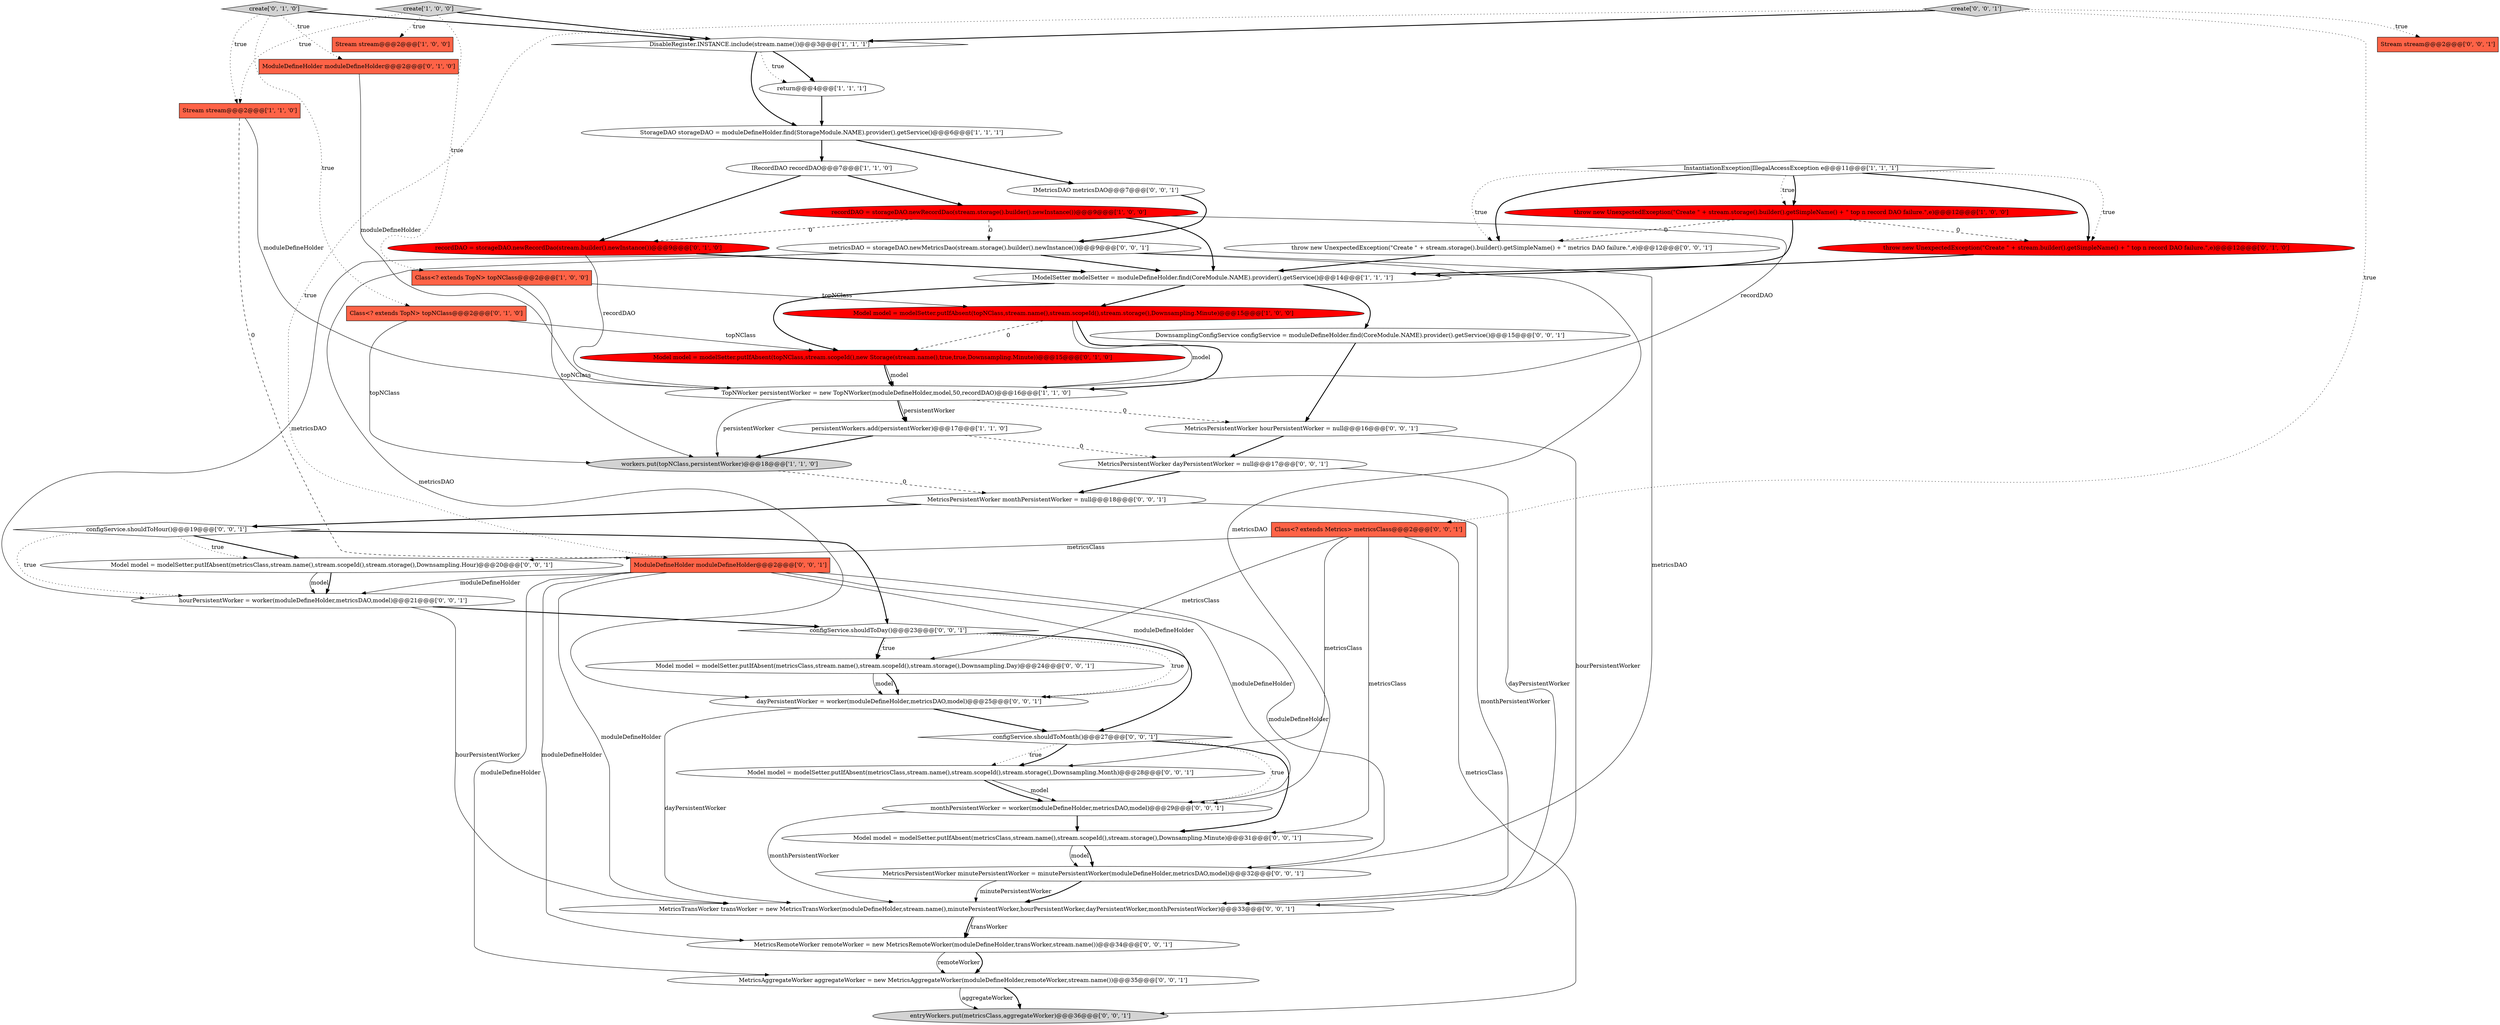 digraph {
15 [style = filled, label = "recordDAO = storageDAO.newRecordDao(stream.storage().builder().newInstance())@@@9@@@['1', '0', '0']", fillcolor = red, shape = ellipse image = "AAA1AAABBB1BBB"];
23 [style = filled, label = "Stream stream@@@2@@@['0', '0', '1']", fillcolor = tomato, shape = box image = "AAA0AAABBB3BBB"];
16 [style = filled, label = "create['0', '1', '0']", fillcolor = lightgray, shape = diamond image = "AAA0AAABBB2BBB"];
8 [style = filled, label = "Stream stream@@@2@@@['1', '1', '0']", fillcolor = tomato, shape = box image = "AAA0AAABBB1BBB"];
34 [style = filled, label = "MetricsPersistentWorker hourPersistentWorker = null@@@16@@@['0', '0', '1']", fillcolor = white, shape = ellipse image = "AAA0AAABBB3BBB"];
9 [style = filled, label = "return@@@4@@@['1', '1', '1']", fillcolor = white, shape = ellipse image = "AAA0AAABBB1BBB"];
21 [style = filled, label = "throw new UnexpectedException(\"Create \" + stream.builder().getSimpleName() + \" top n record DAO failure.\",e)@@@12@@@['0', '1', '0']", fillcolor = red, shape = ellipse image = "AAA1AAABBB2BBB"];
10 [style = filled, label = "workers.put(topNClass,persistentWorker)@@@18@@@['1', '1', '0']", fillcolor = lightgray, shape = ellipse image = "AAA0AAABBB1BBB"];
0 [style = filled, label = "InstantiationException|IllegalAccessException e@@@11@@@['1', '1', '1']", fillcolor = white, shape = diamond image = "AAA0AAABBB1BBB"];
27 [style = filled, label = "MetricsPersistentWorker monthPersistentWorker = null@@@18@@@['0', '0', '1']", fillcolor = white, shape = ellipse image = "AAA0AAABBB3BBB"];
42 [style = filled, label = "create['0', '0', '1']", fillcolor = lightgray, shape = diamond image = "AAA0AAABBB3BBB"];
29 [style = filled, label = "MetricsAggregateWorker aggregateWorker = new MetricsAggregateWorker(moduleDefineHolder,remoteWorker,stream.name())@@@35@@@['0', '0', '1']", fillcolor = white, shape = ellipse image = "AAA0AAABBB3BBB"];
19 [style = filled, label = "Model model = modelSetter.putIfAbsent(topNClass,stream.scopeId(),new Storage(stream.name(),true,true,Downsampling.Minute))@@@15@@@['0', '1', '0']", fillcolor = red, shape = ellipse image = "AAA1AAABBB2BBB"];
4 [style = filled, label = "IRecordDAO recordDAO@@@7@@@['1', '1', '0']", fillcolor = white, shape = ellipse image = "AAA0AAABBB1BBB"];
26 [style = filled, label = "Model model = modelSetter.putIfAbsent(metricsClass,stream.name(),stream.scopeId(),stream.storage(),Downsampling.Hour)@@@20@@@['0', '0', '1']", fillcolor = white, shape = ellipse image = "AAA0AAABBB3BBB"];
5 [style = filled, label = "Class<? extends TopN> topNClass@@@2@@@['1', '0', '0']", fillcolor = tomato, shape = box image = "AAA0AAABBB1BBB"];
30 [style = filled, label = "configService.shouldToMonth()@@@27@@@['0', '0', '1']", fillcolor = white, shape = diamond image = "AAA0AAABBB3BBB"];
6 [style = filled, label = "persistentWorkers.add(persistentWorker)@@@17@@@['1', '1', '0']", fillcolor = white, shape = ellipse image = "AAA0AAABBB1BBB"];
40 [style = filled, label = "IMetricsDAO metricsDAO@@@7@@@['0', '0', '1']", fillcolor = white, shape = ellipse image = "AAA0AAABBB3BBB"];
38 [style = filled, label = "hourPersistentWorker = worker(moduleDefineHolder,metricsDAO,model)@@@21@@@['0', '0', '1']", fillcolor = white, shape = ellipse image = "AAA0AAABBB3BBB"];
36 [style = filled, label = "MetricsTransWorker transWorker = new MetricsTransWorker(moduleDefineHolder,stream.name(),minutePersistentWorker,hourPersistentWorker,dayPersistentWorker,monthPersistentWorker)@@@33@@@['0', '0', '1']", fillcolor = white, shape = ellipse image = "AAA0AAABBB3BBB"];
41 [style = filled, label = "Model model = modelSetter.putIfAbsent(metricsClass,stream.name(),stream.scopeId(),stream.storage(),Downsampling.Minute)@@@31@@@['0', '0', '1']", fillcolor = white, shape = ellipse image = "AAA0AAABBB3BBB"];
43 [style = filled, label = "MetricsRemoteWorker remoteWorker = new MetricsRemoteWorker(moduleDefineHolder,transWorker,stream.name())@@@34@@@['0', '0', '1']", fillcolor = white, shape = ellipse image = "AAA0AAABBB3BBB"];
22 [style = filled, label = "Model model = modelSetter.putIfAbsent(metricsClass,stream.name(),stream.scopeId(),stream.storage(),Downsampling.Day)@@@24@@@['0', '0', '1']", fillcolor = white, shape = ellipse image = "AAA0AAABBB3BBB"];
18 [style = filled, label = "recordDAO = storageDAO.newRecordDao(stream.builder().newInstance())@@@9@@@['0', '1', '0']", fillcolor = red, shape = ellipse image = "AAA1AAABBB2BBB"];
7 [style = filled, label = "TopNWorker persistentWorker = new TopNWorker(moduleDefineHolder,model,50,recordDAO)@@@16@@@['1', '1', '0']", fillcolor = white, shape = ellipse image = "AAA0AAABBB1BBB"];
24 [style = filled, label = "configService.shouldToHour()@@@19@@@['0', '0', '1']", fillcolor = white, shape = diamond image = "AAA0AAABBB3BBB"];
46 [style = filled, label = "MetricsPersistentWorker minutePersistentWorker = minutePersistentWorker(moduleDefineHolder,metricsDAO,model)@@@32@@@['0', '0', '1']", fillcolor = white, shape = ellipse image = "AAA0AAABBB3BBB"];
13 [style = filled, label = "create['1', '0', '0']", fillcolor = lightgray, shape = diamond image = "AAA0AAABBB1BBB"];
2 [style = filled, label = "DisableRegister.INSTANCE.include(stream.name())@@@3@@@['1', '1', '1']", fillcolor = white, shape = diamond image = "AAA0AAABBB1BBB"];
35 [style = filled, label = "MetricsPersistentWorker dayPersistentWorker = null@@@17@@@['0', '0', '1']", fillcolor = white, shape = ellipse image = "AAA0AAABBB3BBB"];
31 [style = filled, label = "Class<? extends Metrics> metricsClass@@@2@@@['0', '0', '1']", fillcolor = tomato, shape = box image = "AAA0AAABBB3BBB"];
20 [style = filled, label = "Class<? extends TopN> topNClass@@@2@@@['0', '1', '0']", fillcolor = tomato, shape = box image = "AAA0AAABBB2BBB"];
17 [style = filled, label = "ModuleDefineHolder moduleDefineHolder@@@2@@@['0', '1', '0']", fillcolor = tomato, shape = box image = "AAA0AAABBB2BBB"];
1 [style = filled, label = "Stream stream@@@2@@@['1', '0', '0']", fillcolor = tomato, shape = box image = "AAA0AAABBB1BBB"];
39 [style = filled, label = "dayPersistentWorker = worker(moduleDefineHolder,metricsDAO,model)@@@25@@@['0', '0', '1']", fillcolor = white, shape = ellipse image = "AAA0AAABBB3BBB"];
14 [style = filled, label = "IModelSetter modelSetter = moduleDefineHolder.find(CoreModule.NAME).provider().getService()@@@14@@@['1', '1', '1']", fillcolor = white, shape = ellipse image = "AAA0AAABBB1BBB"];
11 [style = filled, label = "throw new UnexpectedException(\"Create \" + stream.storage().builder().getSimpleName() + \" top n record DAO failure.\",e)@@@12@@@['1', '0', '0']", fillcolor = red, shape = ellipse image = "AAA1AAABBB1BBB"];
47 [style = filled, label = "entryWorkers.put(metricsClass,aggregateWorker)@@@36@@@['0', '0', '1']", fillcolor = lightgray, shape = ellipse image = "AAA0AAABBB3BBB"];
45 [style = filled, label = "metricsDAO = storageDAO.newMetricsDao(stream.storage().builder().newInstance())@@@9@@@['0', '0', '1']", fillcolor = white, shape = ellipse image = "AAA0AAABBB3BBB"];
33 [style = filled, label = "DownsamplingConfigService configService = moduleDefineHolder.find(CoreModule.NAME).provider().getService()@@@15@@@['0', '0', '1']", fillcolor = white, shape = ellipse image = "AAA0AAABBB3BBB"];
37 [style = filled, label = "ModuleDefineHolder moduleDefineHolder@@@2@@@['0', '0', '1']", fillcolor = tomato, shape = box image = "AAA0AAABBB3BBB"];
3 [style = filled, label = "StorageDAO storageDAO = moduleDefineHolder.find(StorageModule.NAME).provider().getService()@@@6@@@['1', '1', '1']", fillcolor = white, shape = ellipse image = "AAA0AAABBB1BBB"];
25 [style = filled, label = "Model model = modelSetter.putIfAbsent(metricsClass,stream.name(),stream.scopeId(),stream.storage(),Downsampling.Month)@@@28@@@['0', '0', '1']", fillcolor = white, shape = ellipse image = "AAA0AAABBB3BBB"];
44 [style = filled, label = "throw new UnexpectedException(\"Create \" + stream.storage().builder().getSimpleName() + \" metrics DAO failure.\",e)@@@12@@@['0', '0', '1']", fillcolor = white, shape = ellipse image = "AAA0AAABBB3BBB"];
32 [style = filled, label = "monthPersistentWorker = worker(moduleDefineHolder,metricsDAO,model)@@@29@@@['0', '0', '1']", fillcolor = white, shape = ellipse image = "AAA0AAABBB3BBB"];
28 [style = filled, label = "configService.shouldToDay()@@@23@@@['0', '0', '1']", fillcolor = white, shape = diamond image = "AAA0AAABBB3BBB"];
12 [style = filled, label = "Model model = modelSetter.putIfAbsent(topNClass,stream.name(),stream.scopeId(),stream.storage(),Downsampling.Minute)@@@15@@@['1', '0', '0']", fillcolor = red, shape = ellipse image = "AAA1AAABBB1BBB"];
37->36 [style = solid, label="moduleDefineHolder"];
37->43 [style = solid, label="moduleDefineHolder"];
37->32 [style = solid, label="moduleDefineHolder"];
11->14 [style = bold, label=""];
15->7 [style = solid, label="recordDAO"];
16->17 [style = dotted, label="true"];
39->36 [style = solid, label="dayPersistentWorker"];
4->15 [style = bold, label=""];
16->20 [style = dotted, label="true"];
13->5 [style = dotted, label="true"];
27->36 [style = solid, label="monthPersistentWorker"];
10->27 [style = dashed, label="0"];
32->36 [style = solid, label="monthPersistentWorker"];
3->4 [style = bold, label=""];
34->36 [style = solid, label="hourPersistentWorker"];
12->7 [style = bold, label=""];
6->35 [style = dashed, label="0"];
15->45 [style = dashed, label="0"];
0->21 [style = dotted, label="true"];
45->39 [style = solid, label="metricsDAO"];
18->7 [style = solid, label="recordDAO"];
20->10 [style = solid, label="topNClass"];
42->23 [style = dotted, label="true"];
43->29 [style = bold, label=""];
0->11 [style = dotted, label="true"];
22->39 [style = solid, label="model"];
41->46 [style = solid, label="model"];
36->43 [style = solid, label="transWorker"];
7->34 [style = dashed, label="0"];
29->47 [style = bold, label=""];
11->21 [style = dashed, label="0"];
24->28 [style = bold, label=""];
0->44 [style = dotted, label="true"];
30->41 [style = bold, label=""];
42->2 [style = bold, label=""];
20->19 [style = solid, label="topNClass"];
28->30 [style = bold, label=""];
38->28 [style = bold, label=""];
25->32 [style = solid, label="model"];
37->46 [style = solid, label="moduleDefineHolder"];
37->39 [style = solid, label="moduleDefineHolder"];
46->36 [style = bold, label=""];
4->18 [style = bold, label=""];
0->21 [style = bold, label=""];
2->9 [style = bold, label=""];
38->36 [style = solid, label="hourPersistentWorker"];
45->14 [style = bold, label=""];
12->19 [style = dashed, label="0"];
24->26 [style = dotted, label="true"];
37->38 [style = solid, label="moduleDefineHolder"];
7->6 [style = bold, label=""];
30->32 [style = dotted, label="true"];
7->10 [style = solid, label="persistentWorker"];
41->46 [style = bold, label=""];
0->44 [style = bold, label=""];
17->7 [style = solid, label="moduleDefineHolder"];
34->35 [style = bold, label=""];
46->36 [style = solid, label="minutePersistentWorker"];
19->7 [style = solid, label="model"];
5->12 [style = solid, label="topNClass"];
36->43 [style = bold, label=""];
16->8 [style = dotted, label="true"];
29->47 [style = solid, label="aggregateWorker"];
5->10 [style = solid, label="topNClass"];
35->36 [style = solid, label="dayPersistentWorker"];
15->14 [style = bold, label=""];
7->6 [style = solid, label="persistentWorker"];
2->3 [style = bold, label=""];
8->7 [style = solid, label="moduleDefineHolder"];
11->44 [style = dashed, label="0"];
0->11 [style = bold, label=""];
14->19 [style = bold, label=""];
31->25 [style = solid, label="metricsClass"];
44->14 [style = bold, label=""];
37->29 [style = solid, label="moduleDefineHolder"];
24->26 [style = bold, label=""];
2->9 [style = dotted, label="true"];
30->25 [style = dotted, label="true"];
45->38 [style = solid, label="metricsDAO"];
13->8 [style = dotted, label="true"];
12->7 [style = solid, label="model"];
6->10 [style = bold, label=""];
28->22 [style = dotted, label="true"];
31->22 [style = solid, label="metricsClass"];
9->3 [style = bold, label=""];
22->39 [style = bold, label=""];
27->24 [style = bold, label=""];
32->41 [style = bold, label=""];
28->22 [style = bold, label=""];
21->14 [style = bold, label=""];
13->2 [style = bold, label=""];
8->37 [style = dashed, label="0"];
35->27 [style = bold, label=""];
43->29 [style = solid, label="remoteWorker"];
3->40 [style = bold, label=""];
15->18 [style = dashed, label="0"];
25->32 [style = bold, label=""];
31->47 [style = solid, label="metricsClass"];
30->25 [style = bold, label=""];
42->31 [style = dotted, label="true"];
16->2 [style = bold, label=""];
26->38 [style = solid, label="model"];
14->33 [style = bold, label=""];
39->30 [style = bold, label=""];
26->38 [style = bold, label=""];
31->41 [style = solid, label="metricsClass"];
13->1 [style = dotted, label="true"];
24->38 [style = dotted, label="true"];
45->46 [style = solid, label="metricsDAO"];
14->12 [style = bold, label=""];
31->26 [style = solid, label="metricsClass"];
40->45 [style = bold, label=""];
28->39 [style = dotted, label="true"];
33->34 [style = bold, label=""];
19->7 [style = bold, label=""];
18->14 [style = bold, label=""];
42->37 [style = dotted, label="true"];
45->32 [style = solid, label="metricsDAO"];
}
